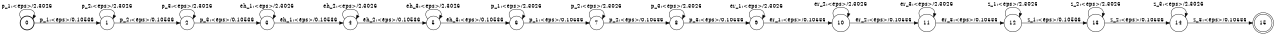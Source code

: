 digraph FST {
rankdir = LR;
size = "8.5,11";
center = 1;
orientation = Portrait;
ranksep = "0.4";
nodesep = "0.25";
0 [label = "0", shape = circle, style = bold, fontsize = 14]
	0 -> 0 [label = "p_1:<eps>/2.3026", fontsize = 14];
	0 -> 1 [label = "p_1:<eps>/0.10536", fontsize = 14];
1 [label = "1", shape = circle, style = solid, fontsize = 14]
	1 -> 1 [label = "p_2:<eps>/2.3026", fontsize = 14];
	1 -> 2 [label = "p_2:<eps>/0.10536", fontsize = 14];
2 [label = "2", shape = circle, style = solid, fontsize = 14]
	2 -> 2 [label = "p_3:<eps>/2.3026", fontsize = 14];
	2 -> 3 [label = "p_3:<eps>/0.10536", fontsize = 14];
3 [label = "3", shape = circle, style = solid, fontsize = 14]
	3 -> 3 [label = "eh_1:<eps>/2.3026", fontsize = 14];
	3 -> 4 [label = "eh_1:<eps>/0.10536", fontsize = 14];
4 [label = "4", shape = circle, style = solid, fontsize = 14]
	4 -> 4 [label = "eh_2:<eps>/2.3026", fontsize = 14];
	4 -> 5 [label = "eh_2:<eps>/0.10536", fontsize = 14];
5 [label = "5", shape = circle, style = solid, fontsize = 14]
	5 -> 5 [label = "eh_3:<eps>/2.3026", fontsize = 14];
	5 -> 6 [label = "eh_3:<eps>/0.10536", fontsize = 14];
6 [label = "6", shape = circle, style = solid, fontsize = 14]
	6 -> 6 [label = "p_1:<eps>/2.3026", fontsize = 14];
	6 -> 7 [label = "p_1:<eps>/0.10536", fontsize = 14];
7 [label = "7", shape = circle, style = solid, fontsize = 14]
	7 -> 7 [label = "p_2:<eps>/2.3026", fontsize = 14];
	7 -> 8 [label = "p_2:<eps>/0.10536", fontsize = 14];
8 [label = "8", shape = circle, style = solid, fontsize = 14]
	8 -> 8 [label = "p_3:<eps>/2.3026", fontsize = 14];
	8 -> 9 [label = "p_3:<eps>/0.10536", fontsize = 14];
9 [label = "9", shape = circle, style = solid, fontsize = 14]
	9 -> 9 [label = "er_1:<eps>/2.3026", fontsize = 14];
	9 -> 10 [label = "er_1:<eps>/0.10536", fontsize = 14];
10 [label = "10", shape = circle, style = solid, fontsize = 14]
	10 -> 10 [label = "er_2:<eps>/2.3026", fontsize = 14];
	10 -> 11 [label = "er_2:<eps>/0.10536", fontsize = 14];
11 [label = "11", shape = circle, style = solid, fontsize = 14]
	11 -> 11 [label = "er_3:<eps>/2.3026", fontsize = 14];
	11 -> 12 [label = "er_3:<eps>/0.10536", fontsize = 14];
12 [label = "12", shape = circle, style = solid, fontsize = 14]
	12 -> 12 [label = "z_1:<eps>/2.3026", fontsize = 14];
	12 -> 13 [label = "z_1:<eps>/0.10536", fontsize = 14];
13 [label = "13", shape = circle, style = solid, fontsize = 14]
	13 -> 13 [label = "z_2:<eps>/2.3026", fontsize = 14];
	13 -> 14 [label = "z_2:<eps>/0.10536", fontsize = 14];
14 [label = "14", shape = circle, style = solid, fontsize = 14]
	14 -> 14 [label = "z_3:<eps>/2.3026", fontsize = 14];
	14 -> 15 [label = "z_3:<eps>/0.10536", fontsize = 14];
15 [label = "15", shape = doublecircle, style = solid, fontsize = 14]
}
